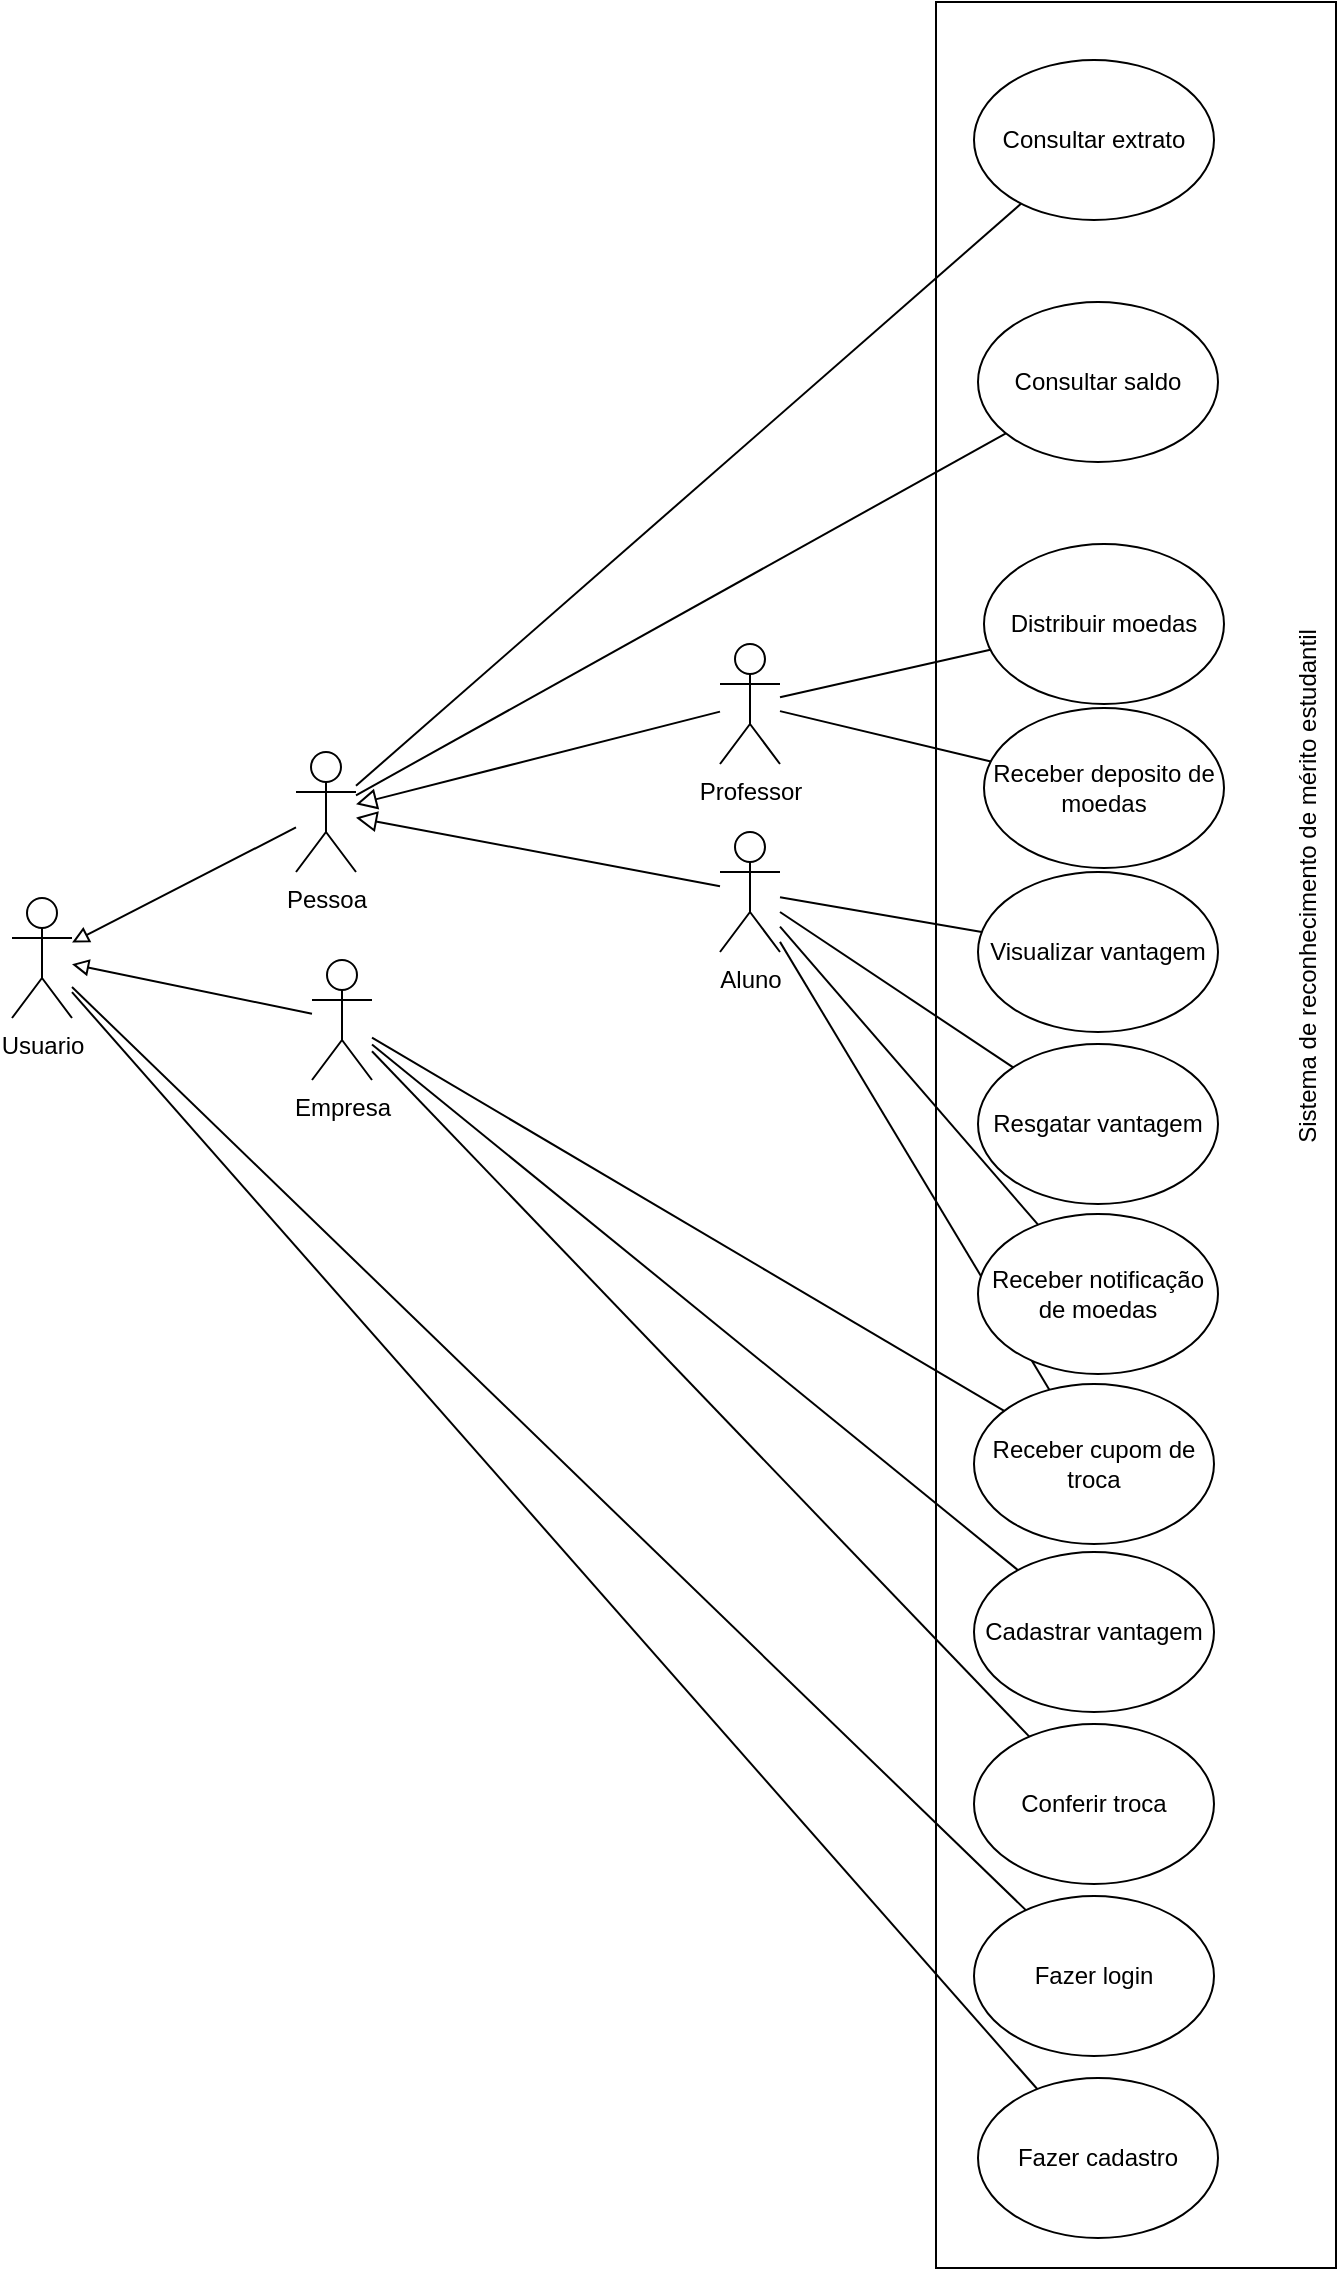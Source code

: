 <mxfile version="27.0.6">
  <diagram name="Página-1" id="puuZh4EdLjUnwxaKI_Gj">
    <mxGraphModel dx="2218" dy="1556" grid="0" gridSize="10" guides="1" tooltips="1" connect="1" arrows="1" fold="1" page="0" pageScale="1" pageWidth="2000" pageHeight="2000" math="0" shadow="0">
      <root>
        <mxCell id="0" />
        <mxCell id="1" parent="0" />
        <mxCell id="55Vrt-mXsHKYFI6cj5mB-34" value="" style="rounded=0;whiteSpace=wrap;html=1;rotation=-90;" parent="1" vertex="1">
          <mxGeometry x="-426.5" y="4.5" width="1133" height="200" as="geometry" />
        </mxCell>
        <mxCell id="_jAADGRznZQ2d4b5v9Fu-1" value="Pessoa" style="shape=umlActor;verticalLabelPosition=bottom;verticalAlign=top;html=1;outlineConnect=0;" parent="1" vertex="1">
          <mxGeometry x="-280" y="-87" width="30" height="60" as="geometry" />
        </mxCell>
        <mxCell id="_jAADGRznZQ2d4b5v9Fu-4" value="Fazer cadastro" style="ellipse;whiteSpace=wrap;html=1;" parent="1" vertex="1">
          <mxGeometry x="61" y="576" width="120" height="80" as="geometry" />
        </mxCell>
        <mxCell id="_jAADGRznZQ2d4b5v9Fu-5" value="" style="endArrow=none;html=1;rounded=0;fontSize=12;startSize=8;endSize=8;curved=1;" parent="1" source="_jAADGRznZQ2d4b5v9Fu-6" target="55Vrt-mXsHKYFI6cj5mB-1" edge="1">
          <mxGeometry width="50" height="50" relative="1" as="geometry">
            <mxPoint x="205" y="245" as="sourcePoint" />
            <mxPoint x="185" y="122" as="targetPoint" />
          </mxGeometry>
        </mxCell>
        <mxCell id="_jAADGRznZQ2d4b5v9Fu-6" value="Fazer login" style="ellipse;whiteSpace=wrap;html=1;" parent="1" vertex="1">
          <mxGeometry x="59" y="485" width="120" height="80" as="geometry" />
        </mxCell>
        <mxCell id="_jAADGRznZQ2d4b5v9Fu-7" value="" style="endArrow=none;html=1;rounded=0;fontSize=12;startSize=8;endSize=8;curved=1;" parent="1" source="_jAADGRznZQ2d4b5v9Fu-8" target="_jAADGRznZQ2d4b5v9Fu-1" edge="1">
          <mxGeometry width="50" height="50" relative="1" as="geometry">
            <mxPoint x="215" y="255" as="sourcePoint" />
            <mxPoint x="200" y="134" as="targetPoint" />
          </mxGeometry>
        </mxCell>
        <mxCell id="_jAADGRznZQ2d4b5v9Fu-8" value="Consultar extrato" style="ellipse;whiteSpace=wrap;html=1;" parent="1" vertex="1">
          <mxGeometry x="59" y="-433" width="120" height="80" as="geometry" />
        </mxCell>
        <mxCell id="_jAADGRznZQ2d4b5v9Fu-9" value="" style="endArrow=none;html=1;rounded=0;fontSize=12;startSize=8;endSize=8;curved=1;" parent="1" source="_jAADGRznZQ2d4b5v9Fu-10" target="_jAADGRznZQ2d4b5v9Fu-1" edge="1">
          <mxGeometry width="50" height="50" relative="1" as="geometry">
            <mxPoint x="366" y="255" as="sourcePoint" />
            <mxPoint x="335" y="92" as="targetPoint" />
          </mxGeometry>
        </mxCell>
        <mxCell id="_jAADGRznZQ2d4b5v9Fu-10" value="Consultar saldo" style="ellipse;whiteSpace=wrap;html=1;" parent="1" vertex="1">
          <mxGeometry x="61" y="-312" width="120" height="80" as="geometry" />
        </mxCell>
        <mxCell id="_jAADGRznZQ2d4b5v9Fu-17" style="edgeStyle=none;curved=1;rounded=0;orthogonalLoop=1;jettySize=auto;html=1;fontSize=12;startSize=8;endSize=8;endArrow=none;startFill=0;" parent="1" source="_jAADGRznZQ2d4b5v9Fu-11" target="_jAADGRznZQ2d4b5v9Fu-16" edge="1">
          <mxGeometry relative="1" as="geometry" />
        </mxCell>
        <mxCell id="_jAADGRznZQ2d4b5v9Fu-13" style="edgeStyle=none;curved=1;rounded=0;orthogonalLoop=1;jettySize=auto;html=1;fontSize=12;startSize=8;endSize=8;endArrow=block;endFill=0;" parent="1" source="_jAADGRznZQ2d4b5v9Fu-11" target="_jAADGRznZQ2d4b5v9Fu-1" edge="1">
          <mxGeometry relative="1" as="geometry">
            <mxPoint x="296" y="31" as="targetPoint" />
          </mxGeometry>
        </mxCell>
        <mxCell id="_jAADGRznZQ2d4b5v9Fu-15" style="edgeStyle=none;curved=1;rounded=0;orthogonalLoop=1;jettySize=auto;html=1;fontSize=12;startSize=8;endSize=8;endArrow=block;endFill=0;" parent="1" source="_jAADGRznZQ2d4b5v9Fu-14" target="_jAADGRznZQ2d4b5v9Fu-1" edge="1">
          <mxGeometry relative="1" as="geometry" />
        </mxCell>
        <mxCell id="_jAADGRznZQ2d4b5v9Fu-14" value="Aluno" style="shape=umlActor;verticalLabelPosition=bottom;verticalAlign=top;html=1;outlineConnect=0;" parent="1" vertex="1">
          <mxGeometry x="-68" y="-47" width="30" height="60" as="geometry" />
        </mxCell>
        <mxCell id="_jAADGRznZQ2d4b5v9Fu-16" value="Distribuir moedas" style="ellipse;whiteSpace=wrap;html=1;" parent="1" vertex="1">
          <mxGeometry x="64" y="-191" width="120" height="80" as="geometry" />
        </mxCell>
        <mxCell id="55Vrt-mXsHKYFI6cj5mB-1" value="Usuario" style="shape=umlActor;verticalLabelPosition=bottom;verticalAlign=top;html=1;outlineConnect=0;" parent="1" vertex="1">
          <mxGeometry x="-422" y="-14" width="30" height="60" as="geometry" />
        </mxCell>
        <mxCell id="55Vrt-mXsHKYFI6cj5mB-4" value="" style="endArrow=block;html=1;rounded=0;endFill=0;" parent="1" source="_jAADGRznZQ2d4b5v9Fu-1" target="55Vrt-mXsHKYFI6cj5mB-1" edge="1">
          <mxGeometry width="50" height="50" relative="1" as="geometry">
            <mxPoint x="-13" y="170" as="sourcePoint" />
            <mxPoint x="37" y="120" as="targetPoint" />
          </mxGeometry>
        </mxCell>
        <mxCell id="55Vrt-mXsHKYFI6cj5mB-5" value="Empresa" style="shape=umlActor;verticalLabelPosition=bottom;verticalAlign=top;html=1;outlineConnect=0;" parent="1" vertex="1">
          <mxGeometry x="-272" y="17" width="30" height="60" as="geometry" />
        </mxCell>
        <mxCell id="55Vrt-mXsHKYFI6cj5mB-6" value="" style="endArrow=block;html=1;rounded=0;endFill=0;" parent="1" source="55Vrt-mXsHKYFI6cj5mB-5" target="55Vrt-mXsHKYFI6cj5mB-1" edge="1">
          <mxGeometry width="50" height="50" relative="1" as="geometry">
            <mxPoint x="109" y="146" as="sourcePoint" />
            <mxPoint x="159" y="96" as="targetPoint" />
          </mxGeometry>
        </mxCell>
        <mxCell id="55Vrt-mXsHKYFI6cj5mB-7" value="" style="endArrow=none;html=1;rounded=0;fontSize=12;startSize=8;endSize=8;curved=1;" parent="1" source="_jAADGRznZQ2d4b5v9Fu-4" target="55Vrt-mXsHKYFI6cj5mB-1" edge="1">
          <mxGeometry width="50" height="50" relative="1" as="geometry">
            <mxPoint x="12" y="-12" as="sourcePoint" />
            <mxPoint x="-392" y="15" as="targetPoint" />
          </mxGeometry>
        </mxCell>
        <mxCell id="_jAADGRznZQ2d4b5v9Fu-11" value="Professor" style="shape=umlActor;verticalLabelPosition=bottom;verticalAlign=top;html=1;outlineConnect=0;" parent="1" vertex="1">
          <mxGeometry x="-68" y="-141" width="30" height="60" as="geometry" />
        </mxCell>
        <mxCell id="55Vrt-mXsHKYFI6cj5mB-8" value="Receber cupom de troca" style="ellipse;whiteSpace=wrap;html=1;" parent="1" vertex="1">
          <mxGeometry x="59" y="229" width="120" height="80" as="geometry" />
        </mxCell>
        <mxCell id="55Vrt-mXsHKYFI6cj5mB-10" value="" style="endArrow=none;html=1;rounded=0;" parent="1" source="_jAADGRznZQ2d4b5v9Fu-14" target="55Vrt-mXsHKYFI6cj5mB-8" edge="1">
          <mxGeometry width="50" height="50" relative="1" as="geometry">
            <mxPoint x="6" y="-94" as="sourcePoint" />
            <mxPoint x="56" y="-144" as="targetPoint" />
          </mxGeometry>
        </mxCell>
        <mxCell id="55Vrt-mXsHKYFI6cj5mB-11" value="Resgatar vantagem" style="ellipse;whiteSpace=wrap;html=1;" parent="1" vertex="1">
          <mxGeometry x="61" y="59" width="120" height="80" as="geometry" />
        </mxCell>
        <mxCell id="55Vrt-mXsHKYFI6cj5mB-12" value="" style="endArrow=none;html=1;rounded=0;" parent="1" source="_jAADGRznZQ2d4b5v9Fu-14" target="55Vrt-mXsHKYFI6cj5mB-11" edge="1">
          <mxGeometry width="50" height="50" relative="1" as="geometry">
            <mxPoint x="6" y="-94" as="sourcePoint" />
            <mxPoint x="56" y="-144" as="targetPoint" />
          </mxGeometry>
        </mxCell>
        <mxCell id="55Vrt-mXsHKYFI6cj5mB-13" value="Receber notificação de moedas" style="ellipse;whiteSpace=wrap;html=1;" parent="1" vertex="1">
          <mxGeometry x="61" y="144" width="120" height="80" as="geometry" />
        </mxCell>
        <mxCell id="55Vrt-mXsHKYFI6cj5mB-14" value="" style="endArrow=none;html=1;rounded=0;" parent="1" source="_jAADGRznZQ2d4b5v9Fu-14" target="55Vrt-mXsHKYFI6cj5mB-13" edge="1">
          <mxGeometry width="50" height="50" relative="1" as="geometry">
            <mxPoint x="-22" y="-123" as="sourcePoint" />
            <mxPoint x="71" y="-179" as="targetPoint" />
          </mxGeometry>
        </mxCell>
        <mxCell id="55Vrt-mXsHKYFI6cj5mB-16" value="Cadastrar vantagem" style="ellipse;whiteSpace=wrap;html=1;" parent="1" vertex="1">
          <mxGeometry x="59" y="313" width="120" height="80" as="geometry" />
        </mxCell>
        <mxCell id="55Vrt-mXsHKYFI6cj5mB-17" value="Visualizar vantagem" style="ellipse;whiteSpace=wrap;html=1;" parent="1" vertex="1">
          <mxGeometry x="61" y="-27" width="120" height="80" as="geometry" />
        </mxCell>
        <mxCell id="55Vrt-mXsHKYFI6cj5mB-18" value="" style="endArrow=none;html=1;rounded=0;" parent="1" source="_jAADGRznZQ2d4b5v9Fu-14" target="55Vrt-mXsHKYFI6cj5mB-17" edge="1">
          <mxGeometry width="50" height="50" relative="1" as="geometry">
            <mxPoint x="-22" y="-122" as="sourcePoint" />
            <mxPoint x="85" y="-180" as="targetPoint" />
          </mxGeometry>
        </mxCell>
        <mxCell id="55Vrt-mXsHKYFI6cj5mB-19" value="" style="endArrow=none;html=1;rounded=0;" parent="1" source="55Vrt-mXsHKYFI6cj5mB-5" target="55Vrt-mXsHKYFI6cj5mB-16" edge="1">
          <mxGeometry width="50" height="50" relative="1" as="geometry">
            <mxPoint x="-84" y="235" as="sourcePoint" />
            <mxPoint x="-34" y="185" as="targetPoint" />
          </mxGeometry>
        </mxCell>
        <mxCell id="55Vrt-mXsHKYFI6cj5mB-24" value="Conferir troca" style="ellipse;whiteSpace=wrap;html=1;" parent="1" vertex="1">
          <mxGeometry x="59" y="399" width="120" height="80" as="geometry" />
        </mxCell>
        <mxCell id="55Vrt-mXsHKYFI6cj5mB-25" value="" style="endArrow=none;html=1;rounded=0;" parent="1" source="55Vrt-mXsHKYFI6cj5mB-5" target="55Vrt-mXsHKYFI6cj5mB-24" edge="1">
          <mxGeometry width="50" height="50" relative="1" as="geometry">
            <mxPoint x="-82" y="342" as="sourcePoint" />
            <mxPoint x="-32" y="292" as="targetPoint" />
          </mxGeometry>
        </mxCell>
        <mxCell id="55Vrt-mXsHKYFI6cj5mB-31" value="" style="endArrow=none;html=1;rounded=0;" parent="1" source="55Vrt-mXsHKYFI6cj5mB-5" target="55Vrt-mXsHKYFI6cj5mB-8" edge="1">
          <mxGeometry width="50" height="50" relative="1" as="geometry">
            <mxPoint x="39" y="108" as="sourcePoint" />
            <mxPoint x="89" y="58" as="targetPoint" />
          </mxGeometry>
        </mxCell>
        <mxCell id="55Vrt-mXsHKYFI6cj5mB-35" value="Sistema de reconhecimento de mérito estudantil" style="text;html=1;align=center;verticalAlign=middle;whiteSpace=wrap;rounded=0;rotation=-90;" parent="1" vertex="1">
          <mxGeometry x="83" y="-35" width="286" height="30" as="geometry" />
        </mxCell>
        <mxCell id="hIesImxTOCb98lZZt1HC-2" style="rounded=0;orthogonalLoop=1;jettySize=auto;html=1;endArrow=none;startFill=0;" parent="1" source="hIesImxTOCb98lZZt1HC-1" target="_jAADGRznZQ2d4b5v9Fu-11" edge="1">
          <mxGeometry relative="1" as="geometry" />
        </mxCell>
        <mxCell id="hIesImxTOCb98lZZt1HC-1" value="Receber deposito de moedas" style="ellipse;whiteSpace=wrap;html=1;" parent="1" vertex="1">
          <mxGeometry x="64" y="-109" width="120" height="80" as="geometry" />
        </mxCell>
      </root>
    </mxGraphModel>
  </diagram>
</mxfile>
